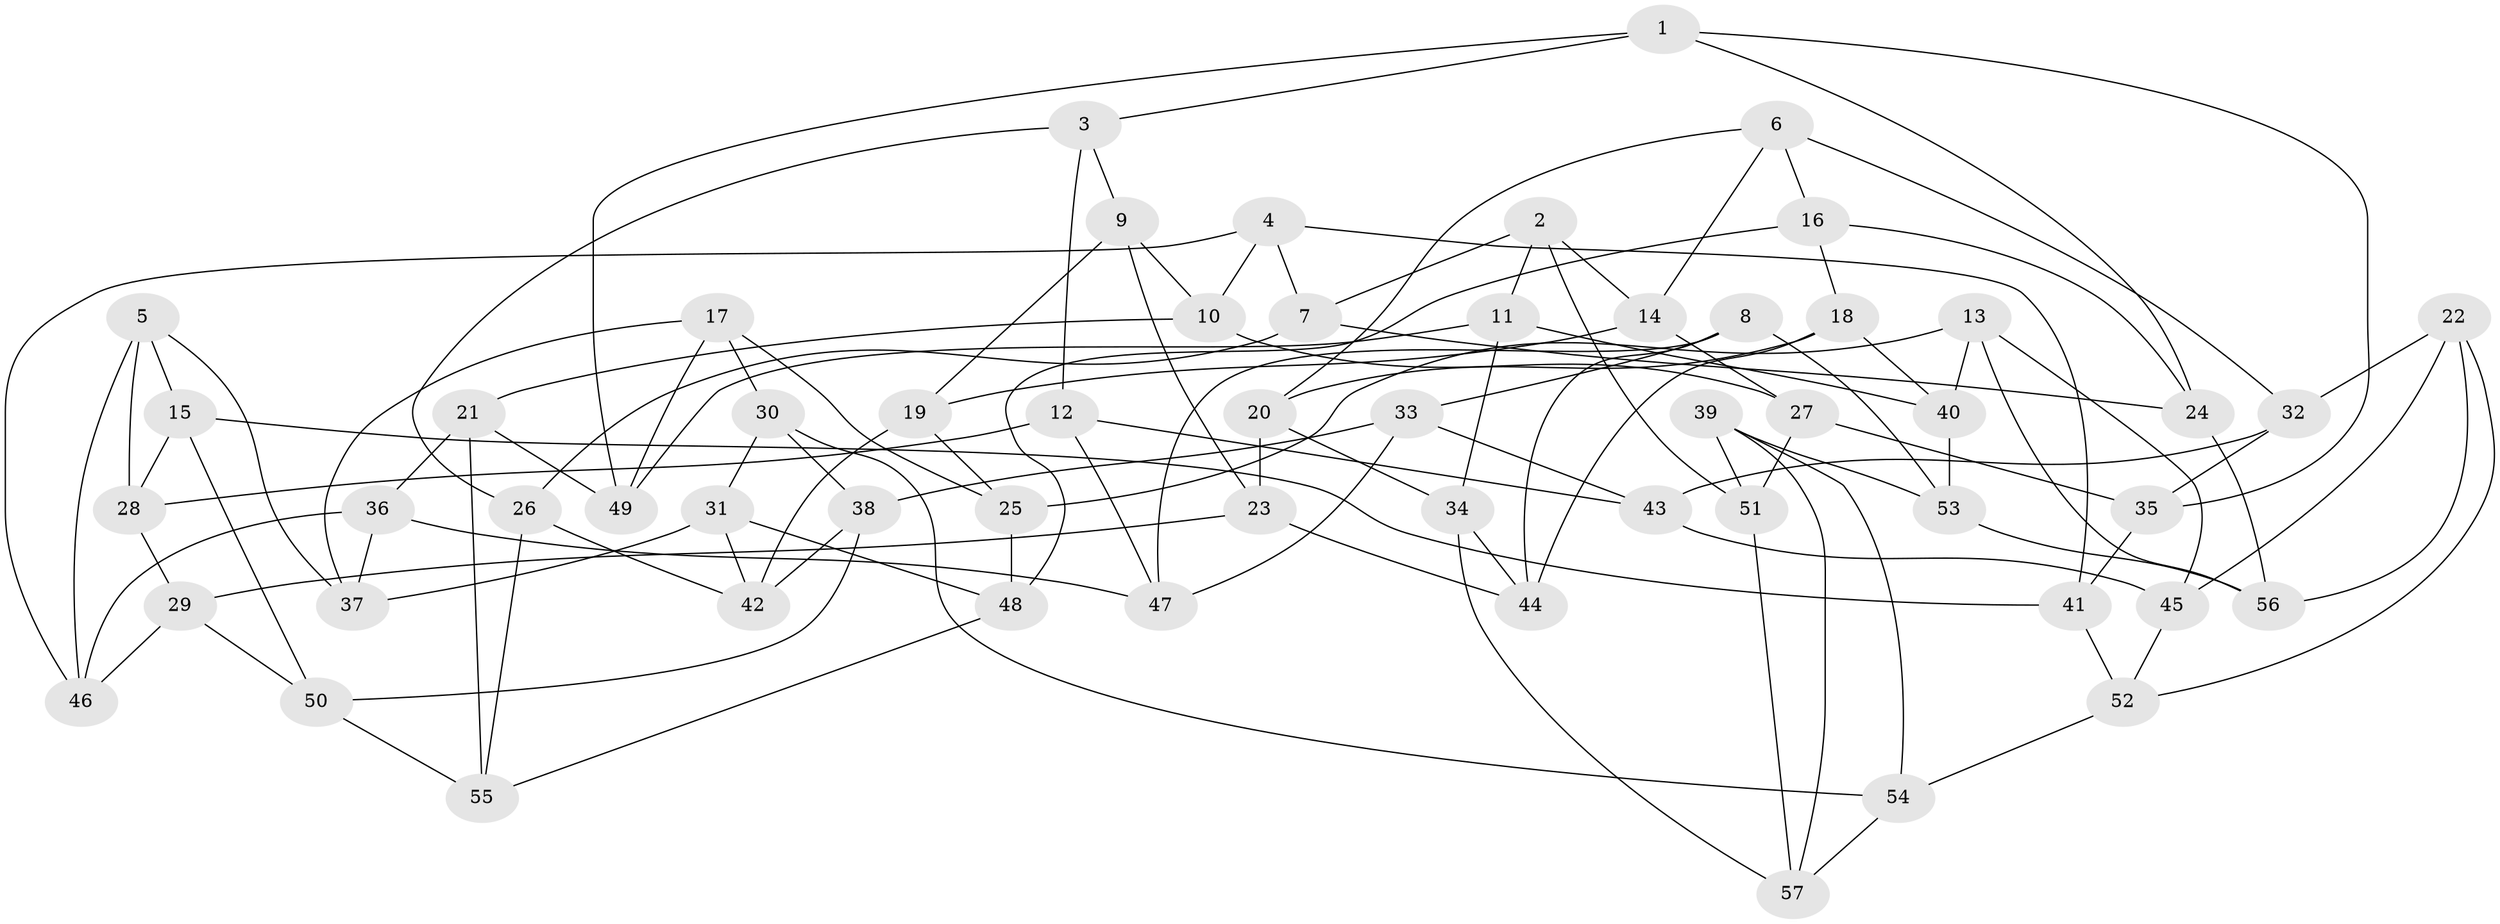 // Generated by graph-tools (version 1.1) at 2025/50/03/09/25 03:50:46]
// undirected, 57 vertices, 114 edges
graph export_dot {
graph [start="1"]
  node [color=gray90,style=filled];
  1;
  2;
  3;
  4;
  5;
  6;
  7;
  8;
  9;
  10;
  11;
  12;
  13;
  14;
  15;
  16;
  17;
  18;
  19;
  20;
  21;
  22;
  23;
  24;
  25;
  26;
  27;
  28;
  29;
  30;
  31;
  32;
  33;
  34;
  35;
  36;
  37;
  38;
  39;
  40;
  41;
  42;
  43;
  44;
  45;
  46;
  47;
  48;
  49;
  50;
  51;
  52;
  53;
  54;
  55;
  56;
  57;
  1 -- 24;
  1 -- 35;
  1 -- 3;
  1 -- 49;
  2 -- 11;
  2 -- 7;
  2 -- 14;
  2 -- 51;
  3 -- 12;
  3 -- 26;
  3 -- 9;
  4 -- 7;
  4 -- 10;
  4 -- 41;
  4 -- 46;
  5 -- 28;
  5 -- 46;
  5 -- 15;
  5 -- 37;
  6 -- 32;
  6 -- 14;
  6 -- 20;
  6 -- 16;
  7 -- 26;
  7 -- 24;
  8 -- 33;
  8 -- 47;
  8 -- 53;
  8 -- 44;
  9 -- 23;
  9 -- 19;
  9 -- 10;
  10 -- 21;
  10 -- 27;
  11 -- 40;
  11 -- 49;
  11 -- 34;
  12 -- 47;
  12 -- 43;
  12 -- 28;
  13 -- 56;
  13 -- 25;
  13 -- 45;
  13 -- 40;
  14 -- 27;
  14 -- 19;
  15 -- 41;
  15 -- 28;
  15 -- 50;
  16 -- 24;
  16 -- 18;
  16 -- 48;
  17 -- 49;
  17 -- 25;
  17 -- 30;
  17 -- 37;
  18 -- 20;
  18 -- 40;
  18 -- 44;
  19 -- 25;
  19 -- 42;
  20 -- 34;
  20 -- 23;
  21 -- 49;
  21 -- 55;
  21 -- 36;
  22 -- 45;
  22 -- 52;
  22 -- 32;
  22 -- 56;
  23 -- 29;
  23 -- 44;
  24 -- 56;
  25 -- 48;
  26 -- 55;
  26 -- 42;
  27 -- 35;
  27 -- 51;
  28 -- 29;
  29 -- 50;
  29 -- 46;
  30 -- 54;
  30 -- 38;
  30 -- 31;
  31 -- 37;
  31 -- 42;
  31 -- 48;
  32 -- 35;
  32 -- 43;
  33 -- 47;
  33 -- 38;
  33 -- 43;
  34 -- 44;
  34 -- 57;
  35 -- 41;
  36 -- 47;
  36 -- 46;
  36 -- 37;
  38 -- 42;
  38 -- 50;
  39 -- 51;
  39 -- 57;
  39 -- 54;
  39 -- 53;
  40 -- 53;
  41 -- 52;
  43 -- 45;
  45 -- 52;
  48 -- 55;
  50 -- 55;
  51 -- 57;
  52 -- 54;
  53 -- 56;
  54 -- 57;
}
